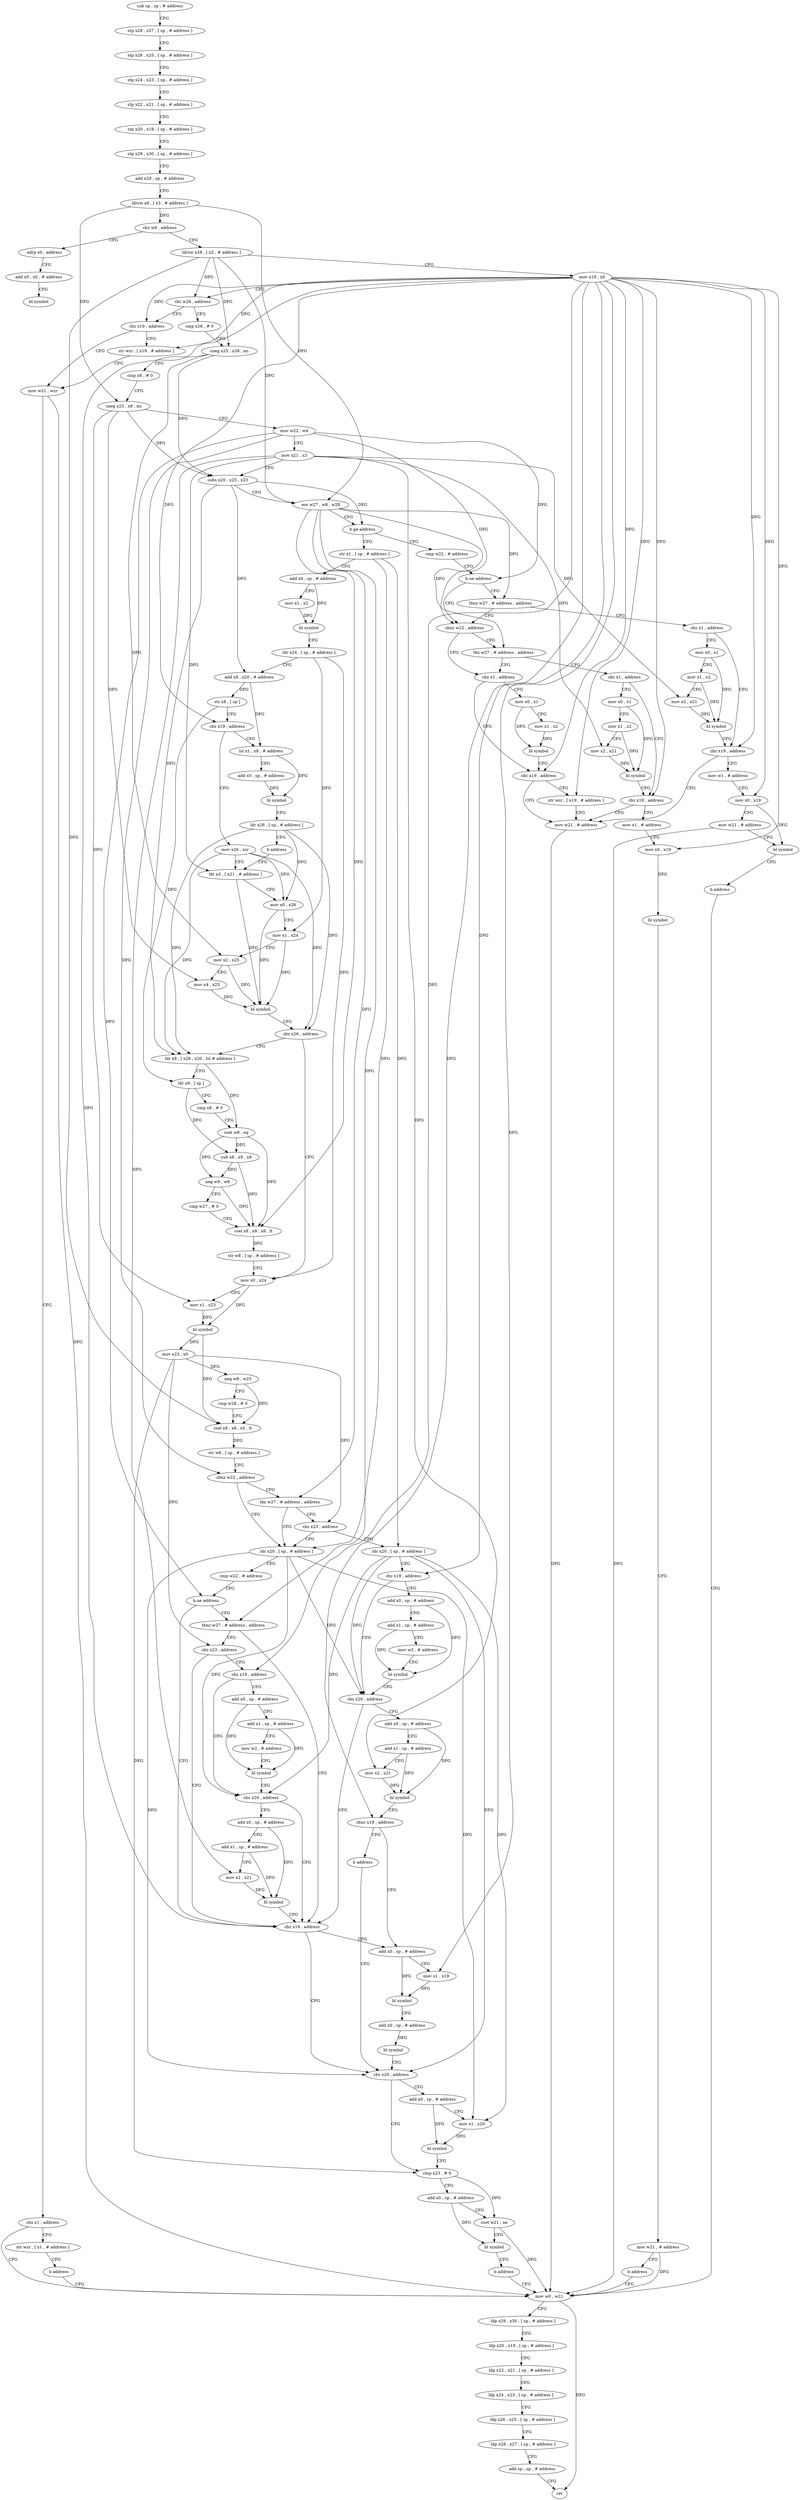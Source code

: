 digraph "func" {
"4226108" [label = "sub sp , sp , # address" ]
"4226112" [label = "stp x28 , x27 , [ sp , # address ]" ]
"4226116" [label = "stp x26 , x25 , [ sp , # address ]" ]
"4226120" [label = "stp x24 , x23 , [ sp , # address ]" ]
"4226124" [label = "stp x22 , x21 , [ sp , # address ]" ]
"4226128" [label = "stp x20 , x19 , [ sp , # address ]" ]
"4226132" [label = "stp x29 , x30 , [ sp , # address ]" ]
"4226136" [label = "add x29 , sp , # address" ]
"4226140" [label = "ldrsw x8 , [ x3 , # address ]" ]
"4226144" [label = "cbz w8 , address" ]
"4226728" [label = "adrp x0 , address" ]
"4226148" [label = "ldrsw x28 , [ x2 , # address ]" ]
"4226732" [label = "add x0 , x0 , # address" ]
"4226736" [label = "bl symbol" ]
"4226152" [label = "mov x19 , x0" ]
"4226156" [label = "cbz w28 , address" ]
"4226252" [label = "cbz x19 , address" ]
"4226160" [label = "cmp x28 , # 0" ]
"4226260" [label = "mov w21 , wzr" ]
"4226256" [label = "str wzr , [ x19 , # address ]" ]
"4226164" [label = "cneg x25 , x28 , mi" ]
"4226168" [label = "cmp x8 , # 0" ]
"4226172" [label = "cneg x23 , x8 , mi" ]
"4226176" [label = "mov w22 , w4" ]
"4226180" [label = "mov x21 , x3" ]
"4226184" [label = "subs x20 , x25 , x23" ]
"4226188" [label = "eor w27 , w8 , w28" ]
"4226192" [label = "b.ge address" ]
"4226276" [label = "str x1 , [ sp , # address ]" ]
"4226196" [label = "cmp w22 , # address" ]
"4226264" [label = "cbz x1 , address" ]
"4226692" [label = "mov w0 , w21" ]
"4226268" [label = "str wzr , [ x1 , # address ]" ]
"4226280" [label = "add x0 , sp , # address" ]
"4226284" [label = "mov x1 , x2" ]
"4226288" [label = "bl symbol" ]
"4226292" [label = "ldr x24 , [ sp , # address ]" ]
"4226296" [label = "add x8 , x20 , # address" ]
"4226300" [label = "str x8 , [ sp ]" ]
"4226304" [label = "cbz x19 , address" ]
"4226380" [label = "mov x26 , xzr" ]
"4226308" [label = "lsl x1 , x8 , # address" ]
"4226200" [label = "b.ne address" ]
"4226328" [label = "cbnz w22 , address" ]
"4226204" [label = "tbnz w27 , # address , address" ]
"4226696" [label = "ldp x29 , x30 , [ sp , # address ]" ]
"4226700" [label = "ldp x20 , x19 , [ sp , # address ]" ]
"4226704" [label = "ldp x22 , x21 , [ sp , # address ]" ]
"4226708" [label = "ldp x24 , x23 , [ sp , # address ]" ]
"4226712" [label = "ldp x26 , x25 , [ sp , # address ]" ]
"4226716" [label = "ldp x28 , x27 , [ sp , # address ]" ]
"4226720" [label = "add sp , sp , # address" ]
"4226724" [label = "ret" ]
"4226272" [label = "b address" ]
"4226384" [label = "ldr x3 , [ x21 , # address ]" ]
"4226312" [label = "add x0 , sp , # address" ]
"4226316" [label = "bl symbol" ]
"4226320" [label = "ldr x26 , [ sp , # address ]" ]
"4226324" [label = "b address" ]
"4226664" [label = "cbz x1 , address" ]
"4226332" [label = "tbz w27 , # address , address" ]
"4226208" [label = "cbz x1 , address" ]
"4226448" [label = "mov x0 , x24" ]
"4226452" [label = "mov x1 , x23" ]
"4226456" [label = "bl symbol" ]
"4226460" [label = "mov x23 , x0" ]
"4226464" [label = "neg w8 , w23" ]
"4226468" [label = "cmp w28 , # 0" ]
"4226472" [label = "csel x8 , x8 , x0 , lt" ]
"4226476" [label = "str w8 , [ sp , # address ]" ]
"4226480" [label = "cbnz w22 , address" ]
"4226544" [label = "ldr x20 , [ sp , # address ]" ]
"4226484" [label = "tbz w27 , # address , address" ]
"4226412" [label = "ldr x8 , [ x26 , x20 , lsl # address ]" ]
"4226416" [label = "ldr x9 , [ sp ]" ]
"4226420" [label = "cmp x8 , # 0" ]
"4226424" [label = "cset w8 , eq" ]
"4226428" [label = "sub x8 , x9 , x8" ]
"4226432" [label = "neg w9 , w8" ]
"4226436" [label = "cmp w27 , # 0" ]
"4226440" [label = "csel x8 , x9 , x8 , lt" ]
"4226444" [label = "str w8 , [ sp , # address ]" ]
"4226388" [label = "mov x0 , x26" ]
"4226392" [label = "mov x1 , x24" ]
"4226396" [label = "mov x2 , x25" ]
"4226400" [label = "mov x4 , x23" ]
"4226404" [label = "bl symbol" ]
"4226408" [label = "cbz x26 , address" ]
"4226680" [label = "cbz x19 , address" ]
"4226668" [label = "mov x0 , x1" ]
"4226336" [label = "cbz x1 , address" ]
"4226228" [label = "cbz x19 , address" ]
"4226212" [label = "mov x0 , x1" ]
"4226548" [label = "cmp w22 , # address" ]
"4226552" [label = "b.ne address" ]
"4226604" [label = "cbz x19 , address" ]
"4226556" [label = "tbnz w27 , # address , address" ]
"4226488" [label = "cbz x23 , address" ]
"4226688" [label = "mov w21 , # address" ]
"4226684" [label = "str wzr , [ x19 , # address ]" ]
"4226672" [label = "mov x1 , x2" ]
"4226676" [label = "bl symbol" ]
"4226356" [label = "cbz x19 , address" ]
"4226340" [label = "mov x0 , x1" ]
"4226232" [label = "mov w1 , # address" ]
"4226216" [label = "mov x1 , x2" ]
"4226220" [label = "mov x2 , x21" ]
"4226224" [label = "bl symbol" ]
"4226628" [label = "cbz x20 , address" ]
"4226608" [label = "add x0 , sp , # address" ]
"4226560" [label = "cbz x23 , address" ]
"4226492" [label = "ldr x20 , [ sp , # address ]" ]
"4226360" [label = "mov x1 , # address" ]
"4226344" [label = "mov x1 , x2" ]
"4226348" [label = "mov x2 , x21" ]
"4226352" [label = "bl symbol" ]
"4226236" [label = "mov x0 , x19" ]
"4226240" [label = "mov w21 , # address" ]
"4226244" [label = "bl symbol" ]
"4226248" [label = "b address" ]
"4226644" [label = "cmp x23 , # 0" ]
"4226632" [label = "add x0 , sp , # address" ]
"4226612" [label = "mov x1 , x19" ]
"4226616" [label = "bl symbol" ]
"4226620" [label = "add x0 , sp , # address" ]
"4226624" [label = "bl symbol" ]
"4226564" [label = "cbz x19 , address" ]
"4226496" [label = "cbz x19 , address" ]
"4226516" [label = "cbz x20 , address" ]
"4226500" [label = "add x0 , sp , # address" ]
"4226364" [label = "mov x0 , x19" ]
"4226368" [label = "bl symbol" ]
"4226372" [label = "mov w21 , # address" ]
"4226376" [label = "b address" ]
"4226648" [label = "add x0 , sp , # address" ]
"4226652" [label = "cset w21 , ne" ]
"4226656" [label = "bl symbol" ]
"4226660" [label = "b address" ]
"4226636" [label = "mov x1 , x20" ]
"4226640" [label = "bl symbol" ]
"4226584" [label = "cbz x20 , address" ]
"4226568" [label = "add x0 , sp , # address" ]
"4226520" [label = "add x0 , sp , # address" ]
"4226504" [label = "add x1 , sp , # address" ]
"4226508" [label = "mov w2 , # address" ]
"4226512" [label = "bl symbol" ]
"4226588" [label = "add x0 , sp , # address" ]
"4226572" [label = "add x1 , sp , # address" ]
"4226576" [label = "mov w2 , # address" ]
"4226580" [label = "bl symbol" ]
"4226524" [label = "add x1 , sp , # address" ]
"4226528" [label = "mov x2 , x21" ]
"4226532" [label = "bl symbol" ]
"4226536" [label = "cbnz x19 , address" ]
"4226540" [label = "b address" ]
"4226592" [label = "add x1 , sp , # address" ]
"4226596" [label = "mov x2 , x21" ]
"4226600" [label = "bl symbol" ]
"4226108" -> "4226112" [ label = "CFG" ]
"4226112" -> "4226116" [ label = "CFG" ]
"4226116" -> "4226120" [ label = "CFG" ]
"4226120" -> "4226124" [ label = "CFG" ]
"4226124" -> "4226128" [ label = "CFG" ]
"4226128" -> "4226132" [ label = "CFG" ]
"4226132" -> "4226136" [ label = "CFG" ]
"4226136" -> "4226140" [ label = "CFG" ]
"4226140" -> "4226144" [ label = "DFG" ]
"4226140" -> "4226172" [ label = "DFG" ]
"4226140" -> "4226188" [ label = "DFG" ]
"4226144" -> "4226728" [ label = "CFG" ]
"4226144" -> "4226148" [ label = "CFG" ]
"4226728" -> "4226732" [ label = "CFG" ]
"4226148" -> "4226152" [ label = "CFG" ]
"4226148" -> "4226156" [ label = "DFG" ]
"4226148" -> "4226164" [ label = "DFG" ]
"4226148" -> "4226188" [ label = "DFG" ]
"4226148" -> "4226472" [ label = "DFG" ]
"4226732" -> "4226736" [ label = "CFG" ]
"4226152" -> "4226156" [ label = "CFG" ]
"4226152" -> "4226252" [ label = "DFG" ]
"4226152" -> "4226256" [ label = "DFG" ]
"4226152" -> "4226304" [ label = "DFG" ]
"4226152" -> "4226680" [ label = "DFG" ]
"4226152" -> "4226228" [ label = "DFG" ]
"4226152" -> "4226684" [ label = "DFG" ]
"4226152" -> "4226356" [ label = "DFG" ]
"4226152" -> "4226236" [ label = "DFG" ]
"4226152" -> "4226364" [ label = "DFG" ]
"4226152" -> "4226604" [ label = "DFG" ]
"4226152" -> "4226612" [ label = "DFG" ]
"4226152" -> "4226496" [ label = "DFG" ]
"4226152" -> "4226564" [ label = "DFG" ]
"4226152" -> "4226536" [ label = "DFG" ]
"4226156" -> "4226252" [ label = "CFG" ]
"4226156" -> "4226160" [ label = "CFG" ]
"4226252" -> "4226260" [ label = "CFG" ]
"4226252" -> "4226256" [ label = "CFG" ]
"4226160" -> "4226164" [ label = "CFG" ]
"4226260" -> "4226264" [ label = "CFG" ]
"4226260" -> "4226692" [ label = "DFG" ]
"4226256" -> "4226260" [ label = "CFG" ]
"4226164" -> "4226168" [ label = "CFG" ]
"4226164" -> "4226184" [ label = "DFG" ]
"4226164" -> "4226396" [ label = "DFG" ]
"4226168" -> "4226172" [ label = "CFG" ]
"4226172" -> "4226176" [ label = "CFG" ]
"4226172" -> "4226184" [ label = "DFG" ]
"4226172" -> "4226400" [ label = "DFG" ]
"4226172" -> "4226452" [ label = "DFG" ]
"4226176" -> "4226180" [ label = "CFG" ]
"4226176" -> "4226200" [ label = "DFG" ]
"4226176" -> "4226328" [ label = "DFG" ]
"4226176" -> "4226480" [ label = "DFG" ]
"4226176" -> "4226552" [ label = "DFG" ]
"4226180" -> "4226184" [ label = "CFG" ]
"4226180" -> "4226384" [ label = "DFG" ]
"4226180" -> "4226220" [ label = "DFG" ]
"4226180" -> "4226348" [ label = "DFG" ]
"4226180" -> "4226528" [ label = "DFG" ]
"4226180" -> "4226596" [ label = "DFG" ]
"4226184" -> "4226188" [ label = "CFG" ]
"4226184" -> "4226296" [ label = "DFG" ]
"4226184" -> "4226412" [ label = "DFG" ]
"4226184" -> "4226192" [ label = "DFG" ]
"4226188" -> "4226192" [ label = "CFG" ]
"4226188" -> "4226204" [ label = "DFG" ]
"4226188" -> "4226332" [ label = "DFG" ]
"4226188" -> "4226440" [ label = "DFG" ]
"4226188" -> "4226484" [ label = "DFG" ]
"4226188" -> "4226556" [ label = "DFG" ]
"4226192" -> "4226276" [ label = "CFG" ]
"4226192" -> "4226196" [ label = "CFG" ]
"4226276" -> "4226280" [ label = "CFG" ]
"4226276" -> "4226544" [ label = "DFG" ]
"4226276" -> "4226492" [ label = "DFG" ]
"4226196" -> "4226200" [ label = "CFG" ]
"4226264" -> "4226692" [ label = "CFG" ]
"4226264" -> "4226268" [ label = "CFG" ]
"4226692" -> "4226696" [ label = "CFG" ]
"4226692" -> "4226724" [ label = "DFG" ]
"4226268" -> "4226272" [ label = "CFG" ]
"4226280" -> "4226284" [ label = "CFG" ]
"4226280" -> "4226288" [ label = "DFG" ]
"4226284" -> "4226288" [ label = "DFG" ]
"4226288" -> "4226292" [ label = "CFG" ]
"4226292" -> "4226296" [ label = "CFG" ]
"4226292" -> "4226392" [ label = "DFG" ]
"4226292" -> "4226448" [ label = "DFG" ]
"4226296" -> "4226300" [ label = "DFG" ]
"4226296" -> "4226308" [ label = "DFG" ]
"4226300" -> "4226304" [ label = "CFG" ]
"4226300" -> "4226416" [ label = "DFG" ]
"4226304" -> "4226380" [ label = "CFG" ]
"4226304" -> "4226308" [ label = "CFG" ]
"4226380" -> "4226384" [ label = "CFG" ]
"4226380" -> "4226388" [ label = "DFG" ]
"4226380" -> "4226408" [ label = "DFG" ]
"4226380" -> "4226412" [ label = "DFG" ]
"4226308" -> "4226312" [ label = "CFG" ]
"4226308" -> "4226316" [ label = "DFG" ]
"4226200" -> "4226328" [ label = "CFG" ]
"4226200" -> "4226204" [ label = "CFG" ]
"4226328" -> "4226664" [ label = "CFG" ]
"4226328" -> "4226332" [ label = "CFG" ]
"4226204" -> "4226328" [ label = "CFG" ]
"4226204" -> "4226208" [ label = "CFG" ]
"4226696" -> "4226700" [ label = "CFG" ]
"4226700" -> "4226704" [ label = "CFG" ]
"4226704" -> "4226708" [ label = "CFG" ]
"4226708" -> "4226712" [ label = "CFG" ]
"4226712" -> "4226716" [ label = "CFG" ]
"4226716" -> "4226720" [ label = "CFG" ]
"4226720" -> "4226724" [ label = "CFG" ]
"4226272" -> "4226692" [ label = "CFG" ]
"4226384" -> "4226388" [ label = "CFG" ]
"4226384" -> "4226404" [ label = "DFG" ]
"4226312" -> "4226316" [ label = "DFG" ]
"4226316" -> "4226320" [ label = "CFG" ]
"4226320" -> "4226324" [ label = "CFG" ]
"4226320" -> "4226388" [ label = "DFG" ]
"4226320" -> "4226408" [ label = "DFG" ]
"4226320" -> "4226412" [ label = "DFG" ]
"4226324" -> "4226384" [ label = "CFG" ]
"4226664" -> "4226680" [ label = "CFG" ]
"4226664" -> "4226668" [ label = "CFG" ]
"4226332" -> "4226664" [ label = "CFG" ]
"4226332" -> "4226336" [ label = "CFG" ]
"4226208" -> "4226228" [ label = "CFG" ]
"4226208" -> "4226212" [ label = "CFG" ]
"4226448" -> "4226452" [ label = "CFG" ]
"4226448" -> "4226456" [ label = "DFG" ]
"4226452" -> "4226456" [ label = "DFG" ]
"4226456" -> "4226460" [ label = "DFG" ]
"4226456" -> "4226472" [ label = "DFG" ]
"4226460" -> "4226464" [ label = "DFG" ]
"4226460" -> "4226488" [ label = "DFG" ]
"4226460" -> "4226560" [ label = "DFG" ]
"4226460" -> "4226644" [ label = "DFG" ]
"4226464" -> "4226468" [ label = "CFG" ]
"4226464" -> "4226472" [ label = "DFG" ]
"4226468" -> "4226472" [ label = "CFG" ]
"4226472" -> "4226476" [ label = "DFG" ]
"4226476" -> "4226480" [ label = "CFG" ]
"4226480" -> "4226544" [ label = "CFG" ]
"4226480" -> "4226484" [ label = "CFG" ]
"4226544" -> "4226548" [ label = "CFG" ]
"4226544" -> "4226628" [ label = "DFG" ]
"4226544" -> "4226636" [ label = "DFG" ]
"4226544" -> "4226516" [ label = "DFG" ]
"4226544" -> "4226584" [ label = "DFG" ]
"4226484" -> "4226544" [ label = "CFG" ]
"4226484" -> "4226488" [ label = "CFG" ]
"4226412" -> "4226416" [ label = "CFG" ]
"4226412" -> "4226424" [ label = "DFG" ]
"4226416" -> "4226420" [ label = "CFG" ]
"4226416" -> "4226428" [ label = "DFG" ]
"4226420" -> "4226424" [ label = "CFG" ]
"4226424" -> "4226428" [ label = "DFG" ]
"4226424" -> "4226432" [ label = "DFG" ]
"4226424" -> "4226440" [ label = "DFG" ]
"4226428" -> "4226432" [ label = "DFG" ]
"4226428" -> "4226440" [ label = "DFG" ]
"4226432" -> "4226436" [ label = "CFG" ]
"4226432" -> "4226440" [ label = "DFG" ]
"4226436" -> "4226440" [ label = "CFG" ]
"4226440" -> "4226444" [ label = "DFG" ]
"4226444" -> "4226448" [ label = "CFG" ]
"4226388" -> "4226392" [ label = "CFG" ]
"4226388" -> "4226404" [ label = "DFG" ]
"4226392" -> "4226396" [ label = "CFG" ]
"4226392" -> "4226404" [ label = "DFG" ]
"4226396" -> "4226400" [ label = "CFG" ]
"4226396" -> "4226404" [ label = "DFG" ]
"4226400" -> "4226404" [ label = "DFG" ]
"4226404" -> "4226408" [ label = "CFG" ]
"4226408" -> "4226448" [ label = "CFG" ]
"4226408" -> "4226412" [ label = "CFG" ]
"4226680" -> "4226688" [ label = "CFG" ]
"4226680" -> "4226684" [ label = "CFG" ]
"4226668" -> "4226672" [ label = "CFG" ]
"4226668" -> "4226676" [ label = "DFG" ]
"4226336" -> "4226356" [ label = "CFG" ]
"4226336" -> "4226340" [ label = "CFG" ]
"4226228" -> "4226688" [ label = "CFG" ]
"4226228" -> "4226232" [ label = "CFG" ]
"4226212" -> "4226216" [ label = "CFG" ]
"4226212" -> "4226224" [ label = "DFG" ]
"4226548" -> "4226552" [ label = "CFG" ]
"4226552" -> "4226604" [ label = "CFG" ]
"4226552" -> "4226556" [ label = "CFG" ]
"4226604" -> "4226628" [ label = "CFG" ]
"4226604" -> "4226608" [ label = "CFG" ]
"4226556" -> "4226604" [ label = "CFG" ]
"4226556" -> "4226560" [ label = "CFG" ]
"4226488" -> "4226544" [ label = "CFG" ]
"4226488" -> "4226492" [ label = "CFG" ]
"4226688" -> "4226692" [ label = "DFG" ]
"4226684" -> "4226688" [ label = "CFG" ]
"4226672" -> "4226676" [ label = "DFG" ]
"4226676" -> "4226680" [ label = "CFG" ]
"4226356" -> "4226688" [ label = "CFG" ]
"4226356" -> "4226360" [ label = "CFG" ]
"4226340" -> "4226344" [ label = "CFG" ]
"4226340" -> "4226352" [ label = "DFG" ]
"4226232" -> "4226236" [ label = "CFG" ]
"4226216" -> "4226220" [ label = "CFG" ]
"4226216" -> "4226224" [ label = "DFG" ]
"4226220" -> "4226224" [ label = "DFG" ]
"4226224" -> "4226228" [ label = "CFG" ]
"4226628" -> "4226644" [ label = "CFG" ]
"4226628" -> "4226632" [ label = "CFG" ]
"4226608" -> "4226612" [ label = "CFG" ]
"4226608" -> "4226616" [ label = "DFG" ]
"4226560" -> "4226604" [ label = "CFG" ]
"4226560" -> "4226564" [ label = "CFG" ]
"4226492" -> "4226496" [ label = "CFG" ]
"4226492" -> "4226628" [ label = "DFG" ]
"4226492" -> "4226636" [ label = "DFG" ]
"4226492" -> "4226516" [ label = "DFG" ]
"4226492" -> "4226584" [ label = "DFG" ]
"4226360" -> "4226364" [ label = "CFG" ]
"4226344" -> "4226348" [ label = "CFG" ]
"4226344" -> "4226352" [ label = "DFG" ]
"4226348" -> "4226352" [ label = "DFG" ]
"4226352" -> "4226356" [ label = "CFG" ]
"4226236" -> "4226240" [ label = "CFG" ]
"4226236" -> "4226244" [ label = "DFG" ]
"4226240" -> "4226244" [ label = "CFG" ]
"4226240" -> "4226692" [ label = "DFG" ]
"4226244" -> "4226248" [ label = "CFG" ]
"4226248" -> "4226692" [ label = "CFG" ]
"4226644" -> "4226648" [ label = "CFG" ]
"4226644" -> "4226652" [ label = "DFG" ]
"4226632" -> "4226636" [ label = "CFG" ]
"4226632" -> "4226640" [ label = "DFG" ]
"4226612" -> "4226616" [ label = "DFG" ]
"4226616" -> "4226620" [ label = "CFG" ]
"4226620" -> "4226624" [ label = "DFG" ]
"4226624" -> "4226628" [ label = "CFG" ]
"4226564" -> "4226584" [ label = "CFG" ]
"4226564" -> "4226568" [ label = "CFG" ]
"4226496" -> "4226516" [ label = "CFG" ]
"4226496" -> "4226500" [ label = "CFG" ]
"4226516" -> "4226604" [ label = "CFG" ]
"4226516" -> "4226520" [ label = "CFG" ]
"4226500" -> "4226504" [ label = "CFG" ]
"4226500" -> "4226512" [ label = "DFG" ]
"4226364" -> "4226368" [ label = "DFG" ]
"4226368" -> "4226372" [ label = "CFG" ]
"4226372" -> "4226376" [ label = "CFG" ]
"4226372" -> "4226692" [ label = "DFG" ]
"4226376" -> "4226692" [ label = "CFG" ]
"4226648" -> "4226652" [ label = "CFG" ]
"4226648" -> "4226656" [ label = "DFG" ]
"4226652" -> "4226656" [ label = "CFG" ]
"4226652" -> "4226692" [ label = "DFG" ]
"4226656" -> "4226660" [ label = "CFG" ]
"4226660" -> "4226692" [ label = "CFG" ]
"4226636" -> "4226640" [ label = "DFG" ]
"4226640" -> "4226644" [ label = "CFG" ]
"4226584" -> "4226604" [ label = "CFG" ]
"4226584" -> "4226588" [ label = "CFG" ]
"4226568" -> "4226572" [ label = "CFG" ]
"4226568" -> "4226580" [ label = "DFG" ]
"4226520" -> "4226524" [ label = "CFG" ]
"4226520" -> "4226532" [ label = "DFG" ]
"4226504" -> "4226508" [ label = "CFG" ]
"4226504" -> "4226512" [ label = "DFG" ]
"4226508" -> "4226512" [ label = "CFG" ]
"4226512" -> "4226516" [ label = "CFG" ]
"4226588" -> "4226592" [ label = "CFG" ]
"4226588" -> "4226600" [ label = "DFG" ]
"4226572" -> "4226576" [ label = "CFG" ]
"4226572" -> "4226580" [ label = "DFG" ]
"4226576" -> "4226580" [ label = "CFG" ]
"4226580" -> "4226584" [ label = "CFG" ]
"4226524" -> "4226528" [ label = "CFG" ]
"4226524" -> "4226532" [ label = "DFG" ]
"4226528" -> "4226532" [ label = "DFG" ]
"4226532" -> "4226536" [ label = "CFG" ]
"4226536" -> "4226608" [ label = "CFG" ]
"4226536" -> "4226540" [ label = "CFG" ]
"4226540" -> "4226628" [ label = "CFG" ]
"4226592" -> "4226596" [ label = "CFG" ]
"4226592" -> "4226600" [ label = "DFG" ]
"4226596" -> "4226600" [ label = "DFG" ]
"4226600" -> "4226604" [ label = "CFG" ]
}
